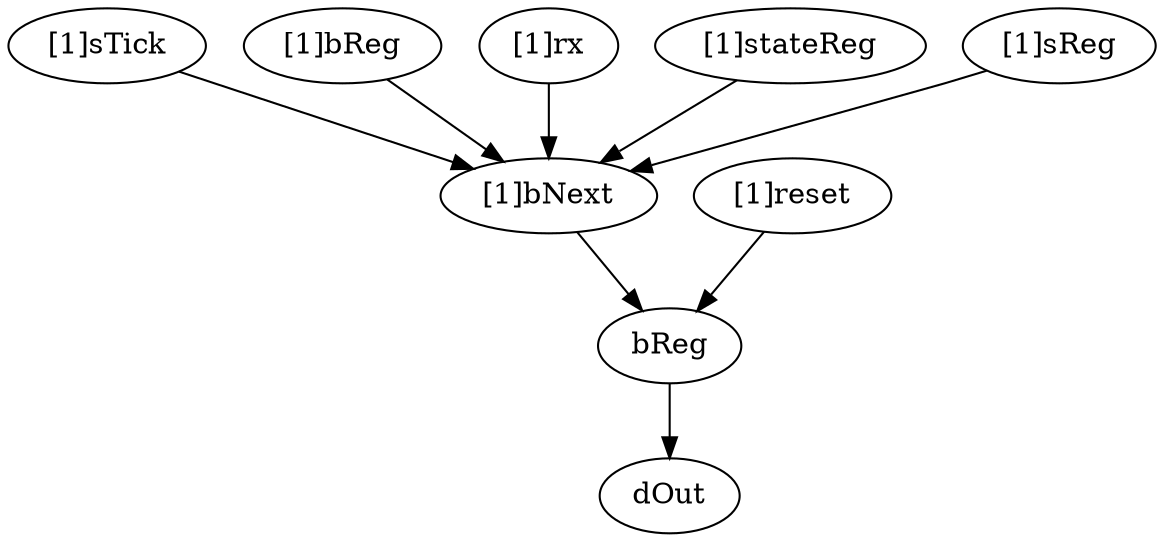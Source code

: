 strict digraph "" {
	"[1]sTick"	 [complexity=5,
		importance=0.376512087847,
		rank=0.0753024175694];
	"[1]bNext"	 [complexity=4,
		importance=0.174100486083,
		rank=0.0435251215207];
	"[1]sTick" -> "[1]bNext";
	dOut	 [complexity=0,
		importance=0.0366908094353,
		rank=0.0];
	"[1]bReg"	 [complexity=9,
		importance=0.589337550049,
		rank=0.0654819500054];
	"[1]bReg" -> "[1]bNext";
	bReg	 [complexity=2,
		importance=0.103726901235,
		rank=0.0518634506177];
	bReg -> dOut;
	"[1]rx"	 [complexity=7,
		importance=0.202411601764,
		rank=0.0289159431091];
	"[1]rx" -> "[1]bNext";
	"[1]stateReg"	 [complexity=5,
		importance=0.450764290084,
		rank=0.0901528580169];
	"[1]stateReg" -> "[1]bNext";
	"[1]bNext" -> bReg;
	"[1]reset"	 [complexity=3,
		importance=0.235764918152,
		rank=0.0785883060506];
	"[1]reset" -> bReg;
	"[1]sReg"	 [complexity=5,
		importance=0.422889462559,
		rank=0.0845778925119];
	"[1]sReg" -> "[1]bNext";
}
